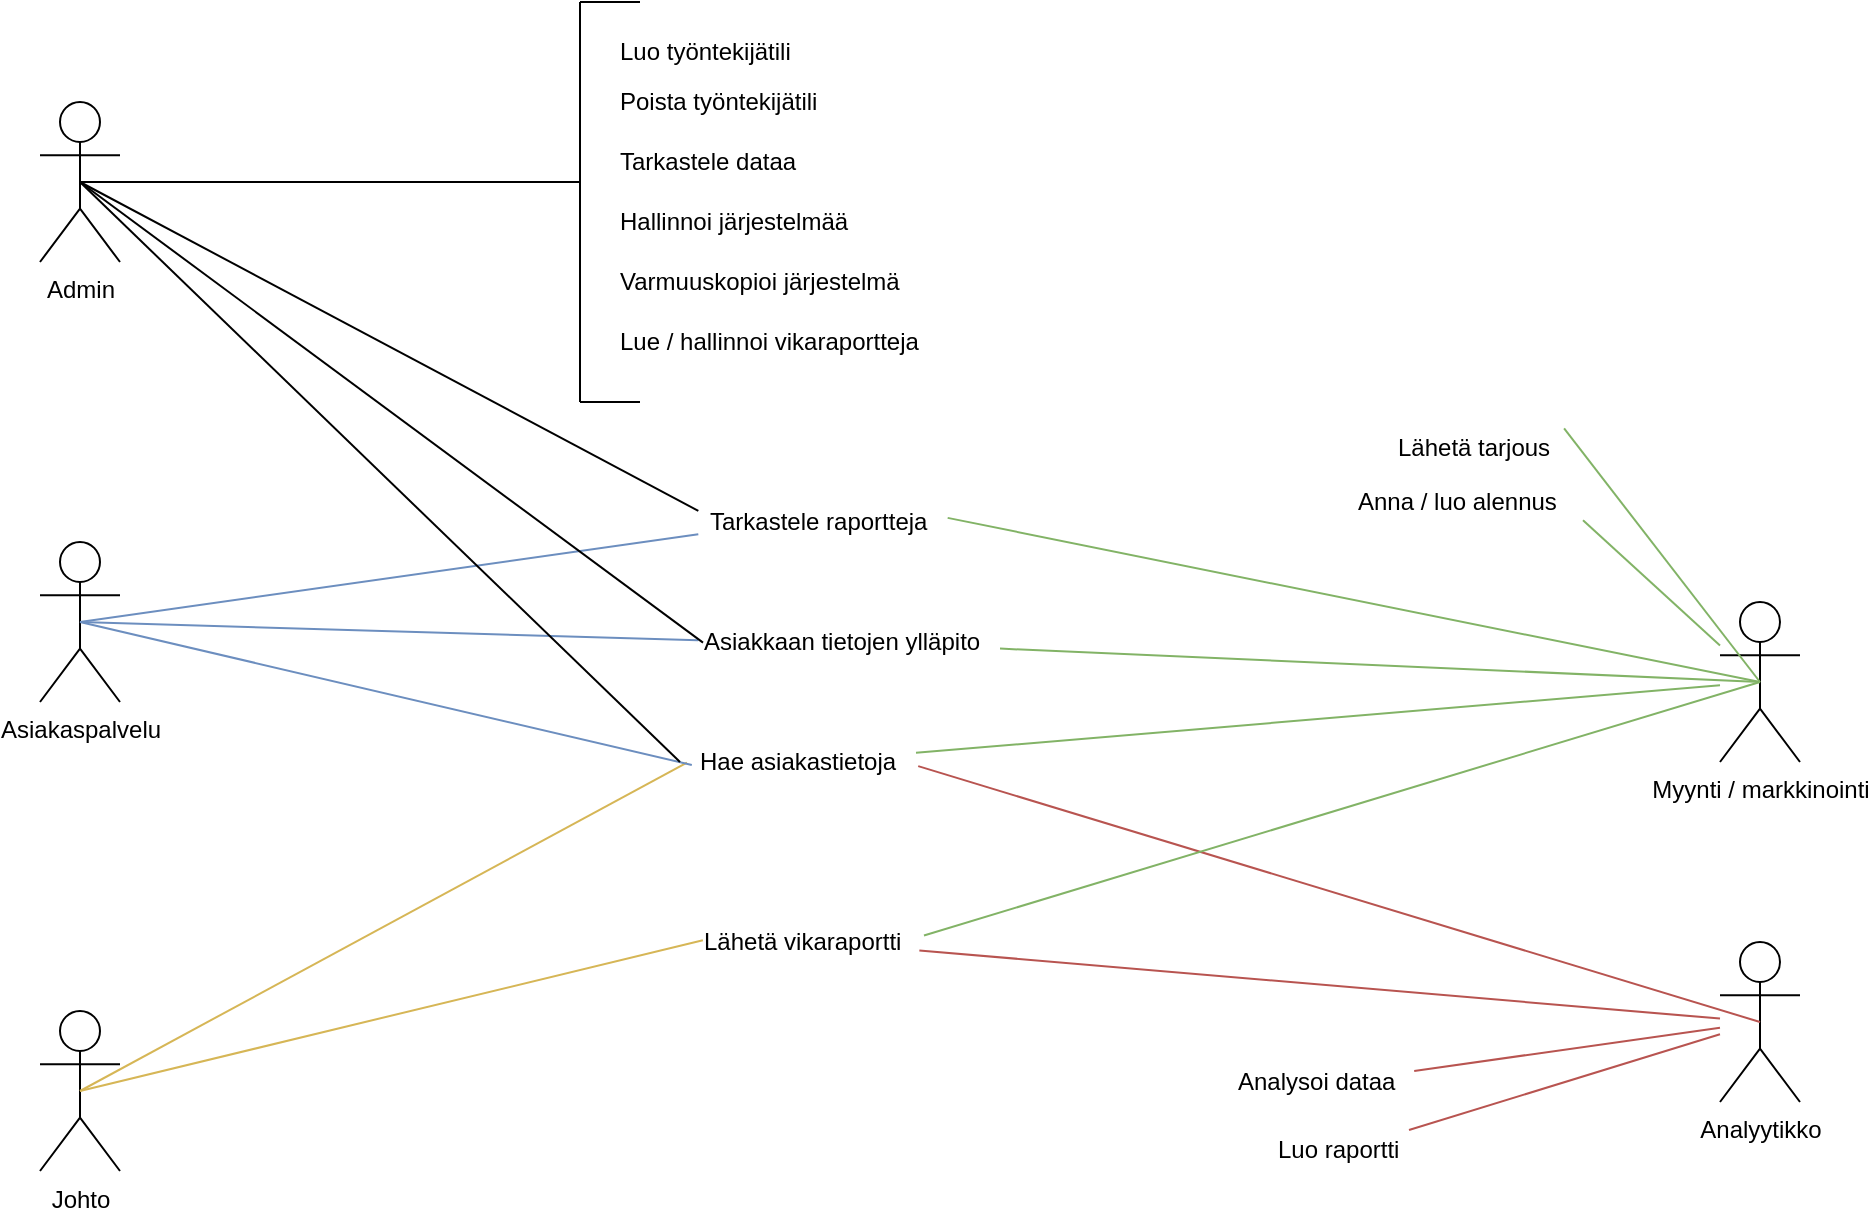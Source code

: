 <mxfile version="10.5.9" type="github"><diagram id="R-LDhE7ijA6waS7T3YuV" name="Page-1"><mxGraphModel dx="2015" dy="665" grid="1" gridSize="10" guides="1" tooltips="1" connect="1" arrows="1" fold="1" page="1" pageScale="1" pageWidth="827" pageHeight="1169" math="0" shadow="0"><root><mxCell id="0"/><mxCell id="1" parent="0"/><mxCell id="fAEzrdL-kEsFR8xf18nn-1" value="Admin" style="shape=umlActor;verticalLabelPosition=bottom;labelBackgroundColor=#ffffff;verticalAlign=top;html=1;outlineConnect=0;" vertex="1" parent="1"><mxGeometry x="-130" y="60" width="40" height="80" as="geometry"/></mxCell><mxCell id="fAEzrdL-kEsFR8xf18nn-2" value="Asiakaspalvelu" style="shape=umlActor;verticalLabelPosition=bottom;labelBackgroundColor=#ffffff;verticalAlign=top;html=1;outlineConnect=0;" vertex="1" parent="1"><mxGeometry x="-130" y="280" width="40" height="80" as="geometry"/></mxCell><mxCell id="fAEzrdL-kEsFR8xf18nn-5" value="Myynti / markkinointi" style="shape=umlActor;verticalLabelPosition=bottom;labelBackgroundColor=#ffffff;verticalAlign=top;html=1;outlineConnect=0;" vertex="1" parent="1"><mxGeometry x="710" y="310" width="40" height="80" as="geometry"/></mxCell><mxCell id="fAEzrdL-kEsFR8xf18nn-6" value="Analyytikko" style="shape=umlActor;verticalLabelPosition=bottom;labelBackgroundColor=#ffffff;verticalAlign=top;html=1;outlineConnect=0;" vertex="1" parent="1"><mxGeometry x="710" y="480" width="40" height="80" as="geometry"/></mxCell><mxCell id="fAEzrdL-kEsFR8xf18nn-16" value="Johto" style="shape=umlActor;verticalLabelPosition=bottom;labelBackgroundColor=#ffffff;verticalAlign=top;html=1;outlineConnect=0;" vertex="1" parent="1"><mxGeometry x="-130" y="514.5" width="40" height="80" as="geometry"/></mxCell><mxCell id="fAEzrdL-kEsFR8xf18nn-17" value="&lt;div&gt;Luo työntekijätili&lt;/div&gt;&lt;div&gt;&lt;br&gt;&lt;/div&gt;" style="text;html=1;resizable=0;points=[];autosize=1;align=left;verticalAlign=top;spacingTop=-4;" vertex="1" parent="1"><mxGeometry x="158" y="25" width="100" height="30" as="geometry"/></mxCell><mxCell id="fAEzrdL-kEsFR8xf18nn-18" value="Poista työntekijätili" style="text;html=1;resizable=0;points=[];autosize=1;align=left;verticalAlign=top;spacingTop=-4;" vertex="1" parent="1"><mxGeometry x="158" y="50" width="110" height="20" as="geometry"/></mxCell><mxCell id="fAEzrdL-kEsFR8xf18nn-19" value="Tarkastele dataa" style="text;html=1;resizable=0;points=[];autosize=1;align=left;verticalAlign=top;spacingTop=-4;" vertex="1" parent="1"><mxGeometry x="158" y="80" width="100" height="20" as="geometry"/></mxCell><mxCell id="fAEzrdL-kEsFR8xf18nn-20" value="Hallinnoi järjestelmää" style="text;html=1;resizable=0;points=[];autosize=1;align=left;verticalAlign=top;spacingTop=-4;" vertex="1" parent="1"><mxGeometry x="158" y="110" width="130" height="20" as="geometry"/></mxCell><mxCell id="fAEzrdL-kEsFR8xf18nn-21" value="Varmuuskopioi järjestelmä" style="text;html=1;resizable=0;points=[];autosize=1;align=left;verticalAlign=top;spacingTop=-4;" vertex="1" parent="1"><mxGeometry x="158" y="140" width="150" height="20" as="geometry"/></mxCell><mxCell id="fAEzrdL-kEsFR8xf18nn-22" value="Lue / hallinnoi vikaraportteja" style="text;html=1;resizable=0;points=[];autosize=1;align=left;verticalAlign=top;spacingTop=-4;" vertex="1" parent="1"><mxGeometry x="158" y="170" width="160" height="20" as="geometry"/></mxCell><mxCell id="fAEzrdL-kEsFR8xf18nn-23" value="Hae asiakastietoja" style="text;html=1;resizable=0;points=[];autosize=1;align=left;verticalAlign=top;spacingTop=-4;" vertex="1" parent="1"><mxGeometry x="198" y="380" width="110" height="20" as="geometry"/></mxCell><mxCell id="fAEzrdL-kEsFR8xf18nn-24" value="Asiakkaan tietojen ylläpito" style="text;html=1;resizable=0;points=[];autosize=1;align=left;verticalAlign=top;spacingTop=-4;" vertex="1" parent="1"><mxGeometry x="200" y="320" width="150" height="20" as="geometry"/></mxCell><mxCell id="fAEzrdL-kEsFR8xf18nn-25" value="Lähetä tarjous" style="text;html=1;resizable=0;points=[];autosize=1;align=left;verticalAlign=top;spacingTop=-4;" vertex="1" parent="1"><mxGeometry x="547" y="223" width="90" height="20" as="geometry"/></mxCell><mxCell id="fAEzrdL-kEsFR8xf18nn-26" value="Anna / luo alennus" style="text;html=1;resizable=0;points=[];autosize=1;align=left;verticalAlign=top;spacingTop=-4;" vertex="1" parent="1"><mxGeometry x="527" y="250" width="110" height="20" as="geometry"/></mxCell><mxCell id="fAEzrdL-kEsFR8xf18nn-27" value="Analysoi dataa" style="text;html=1;resizable=0;points=[];autosize=1;align=left;verticalAlign=top;spacingTop=-4;" vertex="1" parent="1"><mxGeometry x="467" y="540" width="90" height="20" as="geometry"/></mxCell><mxCell id="fAEzrdL-kEsFR8xf18nn-28" value="Luo raportti" style="text;html=1;resizable=0;points=[];autosize=1;align=left;verticalAlign=top;spacingTop=-4;" vertex="1" parent="1"><mxGeometry x="487" y="574" width="70" height="20" as="geometry"/></mxCell><mxCell id="fAEzrdL-kEsFR8xf18nn-29" value="Lähetä vikaraportti" style="text;html=1;resizable=0;points=[];autosize=1;align=left;verticalAlign=top;spacingTop=-4;" vertex="1" parent="1"><mxGeometry x="200" y="470" width="110" height="20" as="geometry"/></mxCell><mxCell id="fAEzrdL-kEsFR8xf18nn-30" value="" style="endArrow=none;html=1;exitX=1.001;exitY=0.224;exitDx=0;exitDy=0;exitPerimeter=0;fillColor=#f8cecc;strokeColor=#b85450;" edge="1" parent="1" source="fAEzrdL-kEsFR8xf18nn-27" target="fAEzrdL-kEsFR8xf18nn-6"><mxGeometry width="50" height="50" relative="1" as="geometry"><mxPoint x="557" y="520" as="sourcePoint"/><mxPoint x="607" y="470" as="targetPoint"/></mxGeometry></mxCell><mxCell id="fAEzrdL-kEsFR8xf18nn-31" value="" style="endArrow=none;html=1;fillColor=#f8cecc;strokeColor=#b85450;" edge="1" parent="1" source="fAEzrdL-kEsFR8xf18nn-28" target="fAEzrdL-kEsFR8xf18nn-6"><mxGeometry width="50" height="50" relative="1" as="geometry"><mxPoint x="590" y="630" as="sourcePoint"/><mxPoint x="450" y="570" as="targetPoint"/></mxGeometry></mxCell><mxCell id="fAEzrdL-kEsFR8xf18nn-32" value="" style="endArrow=none;html=1;exitX=0.997;exitY=0.712;exitDx=0;exitDy=0;exitPerimeter=0;fillColor=#f8cecc;strokeColor=#b85450;" edge="1" parent="1" source="fAEzrdL-kEsFR8xf18nn-29" target="fAEzrdL-kEsFR8xf18nn-6"><mxGeometry width="50" height="50" relative="1" as="geometry"><mxPoint x="452" y="459" as="sourcePoint"/><mxPoint x="502" y="409" as="targetPoint"/></mxGeometry></mxCell><mxCell id="fAEzrdL-kEsFR8xf18nn-33" value="" style="endArrow=none;html=1;entryX=0.5;entryY=0.5;entryDx=0;entryDy=0;entryPerimeter=0;exitX=1.01;exitY=0.603;exitDx=0;exitDy=0;exitPerimeter=0;fillColor=#f8cecc;strokeColor=#b85450;" edge="1" parent="1" source="fAEzrdL-kEsFR8xf18nn-23" target="fAEzrdL-kEsFR8xf18nn-6"><mxGeometry width="50" height="50" relative="1" as="geometry"><mxPoint x="452" y="409" as="sourcePoint"/><mxPoint x="502" y="359" as="targetPoint"/></mxGeometry></mxCell><mxCell id="fAEzrdL-kEsFR8xf18nn-34" value="" style="endArrow=none;html=1;entryX=0.5;entryY=0.5;entryDx=0;entryDy=0;entryPerimeter=0;exitX=0.945;exitY=0.012;exitDx=0;exitDy=0;exitPerimeter=0;fillColor=#d5e8d4;strokeColor=#82b366;" edge="1" parent="1" source="fAEzrdL-kEsFR8xf18nn-25" target="fAEzrdL-kEsFR8xf18nn-5"><mxGeometry width="50" height="50" relative="1" as="geometry"><mxPoint x="567" y="370" as="sourcePoint"/><mxPoint x="617" y="320" as="targetPoint"/></mxGeometry></mxCell><mxCell id="fAEzrdL-kEsFR8xf18nn-35" value="" style="endArrow=none;html=1;exitX=1.041;exitY=0.956;exitDx=0;exitDy=0;exitPerimeter=0;fillColor=#d5e8d4;strokeColor=#82b366;" edge="1" parent="1" source="fAEzrdL-kEsFR8xf18nn-26" target="fAEzrdL-kEsFR8xf18nn-5"><mxGeometry width="50" height="50" relative="1" as="geometry"><mxPoint x="420" y="325" as="sourcePoint"/><mxPoint x="470" y="275" as="targetPoint"/></mxGeometry></mxCell><mxCell id="fAEzrdL-kEsFR8xf18nn-36" value="" style="endArrow=none;html=1;entryX=0.5;entryY=0.5;entryDx=0;entryDy=0;entryPerimeter=0;fillColor=#d5e8d4;strokeColor=#82b366;" edge="1" parent="1" source="fAEzrdL-kEsFR8xf18nn-24" target="fAEzrdL-kEsFR8xf18nn-5"><mxGeometry width="50" height="50" relative="1" as="geometry"><mxPoint x="442" y="345" as="sourcePoint"/><mxPoint x="492" y="295" as="targetPoint"/></mxGeometry></mxCell><mxCell id="fAEzrdL-kEsFR8xf18nn-37" value="" style="endArrow=none;html=1;fillColor=#d5e8d4;strokeColor=#82b366;" edge="1" parent="1" source="fAEzrdL-kEsFR8xf18nn-23" target="fAEzrdL-kEsFR8xf18nn-5"><mxGeometry width="50" height="50" relative="1" as="geometry"><mxPoint x="387.5" y="285" as="sourcePoint"/><mxPoint x="437.5" y="235" as="targetPoint"/></mxGeometry></mxCell><mxCell id="fAEzrdL-kEsFR8xf18nn-38" value="" style="endArrow=none;html=1;entryX=0.5;entryY=0.5;entryDx=0;entryDy=0;entryPerimeter=0;exitX=1.018;exitY=0.338;exitDx=0;exitDy=0;exitPerimeter=0;fillColor=#d5e8d4;strokeColor=#82b366;" edge="1" parent="1" source="fAEzrdL-kEsFR8xf18nn-29" target="fAEzrdL-kEsFR8xf18nn-5"><mxGeometry width="50" height="50" relative="1" as="geometry"><mxPoint x="210" y="570" as="sourcePoint"/><mxPoint x="260" y="520" as="targetPoint"/></mxGeometry></mxCell><mxCell id="fAEzrdL-kEsFR8xf18nn-39" value="" style="endArrow=none;html=1;exitX=0.5;exitY=0.5;exitDx=0;exitDy=0;exitPerimeter=0;entryX=0.013;entryY=0.456;entryDx=0;entryDy=0;entryPerimeter=0;fillColor=#fff2cc;strokeColor=#d6b656;" edge="1" parent="1" source="fAEzrdL-kEsFR8xf18nn-16" target="fAEzrdL-kEsFR8xf18nn-29"><mxGeometry width="50" height="50" relative="1" as="geometry"><mxPoint x="-40" y="594.5" as="sourcePoint"/><mxPoint x="10" y="544.5" as="targetPoint"/></mxGeometry></mxCell><mxCell id="fAEzrdL-kEsFR8xf18nn-40" value="" style="endArrow=none;html=1;exitX=0.5;exitY=0.5;exitDx=0;exitDy=0;exitPerimeter=0;entryX=-0.041;entryY=0.515;entryDx=0;entryDy=0;entryPerimeter=0;fillColor=#fff2cc;strokeColor=#d6b656;" edge="1" parent="1" source="fAEzrdL-kEsFR8xf18nn-16" target="fAEzrdL-kEsFR8xf18nn-23"><mxGeometry width="50" height="50" relative="1" as="geometry"><mxPoint x="-40" y="514.5" as="sourcePoint"/><mxPoint x="10" y="464.5" as="targetPoint"/></mxGeometry></mxCell><mxCell id="fAEzrdL-kEsFR8xf18nn-41" value="Tarkastele raportteja" style="text;html=1;resizable=0;points=[];autosize=1;align=left;verticalAlign=top;spacingTop=-4;" vertex="1" parent="1"><mxGeometry x="203" y="260" width="120" height="20" as="geometry"/></mxCell><mxCell id="fAEzrdL-kEsFR8xf18nn-42" value="" style="endArrow=none;html=1;entryX=0.5;entryY=0.5;entryDx=0;entryDy=0;entryPerimeter=0;exitX=1.007;exitY=0.397;exitDx=0;exitDy=0;exitPerimeter=0;fillColor=#d5e8d4;strokeColor=#82b366;" edge="1" parent="1" source="fAEzrdL-kEsFR8xf18nn-41" target="fAEzrdL-kEsFR8xf18nn-5"><mxGeometry width="50" height="50" relative="1" as="geometry"><mxPoint x="442" y="300" as="sourcePoint"/><mxPoint x="740" y="370" as="targetPoint"/></mxGeometry></mxCell><mxCell id="fAEzrdL-kEsFR8xf18nn-43" value="" style="endArrow=none;html=1;exitX=0.5;exitY=0.5;exitDx=0;exitDy=0;exitPerimeter=0;entryX=-0.006;entryY=0.456;entryDx=0;entryDy=0;entryPerimeter=0;fillColor=#dae8fc;strokeColor=#6c8ebf;" edge="1" parent="1" source="fAEzrdL-kEsFR8xf18nn-2" target="fAEzrdL-kEsFR8xf18nn-24"><mxGeometry width="50" height="50" relative="1" as="geometry"><mxPoint x="-40" y="345" as="sourcePoint"/><mxPoint x="10" y="295" as="targetPoint"/></mxGeometry></mxCell><mxCell id="fAEzrdL-kEsFR8xf18nn-44" value="" style="endArrow=none;html=1;exitX=0.5;exitY=0.5;exitDx=0;exitDy=0;exitPerimeter=0;entryX=-0.019;entryY=0.574;entryDx=0;entryDy=0;entryPerimeter=0;fillColor=#dae8fc;strokeColor=#6c8ebf;" edge="1" parent="1" source="fAEzrdL-kEsFR8xf18nn-2" target="fAEzrdL-kEsFR8xf18nn-23"><mxGeometry width="50" height="50" relative="1" as="geometry"><mxPoint x="-5" y="415" as="sourcePoint"/><mxPoint x="45" y="365" as="targetPoint"/></mxGeometry></mxCell><mxCell id="fAEzrdL-kEsFR8xf18nn-45" value="" style="endArrow=none;html=1;exitX=0.5;exitY=0.5;exitDx=0;exitDy=0;exitPerimeter=0;entryX=-0.032;entryY=0.809;entryDx=0;entryDy=0;entryPerimeter=0;fillColor=#dae8fc;strokeColor=#6c8ebf;" edge="1" parent="1" source="fAEzrdL-kEsFR8xf18nn-2" target="fAEzrdL-kEsFR8xf18nn-41"><mxGeometry width="50" height="50" relative="1" as="geometry"><mxPoint x="15" y="425" as="sourcePoint"/><mxPoint x="190" y="263" as="targetPoint"/></mxGeometry></mxCell><mxCell id="fAEzrdL-kEsFR8xf18nn-46" value="" style="endArrow=none;html=1;exitX=0.5;exitY=0.5;exitDx=0;exitDy=0;exitPerimeter=0;" edge="1" parent="1" source="fAEzrdL-kEsFR8xf18nn-1"><mxGeometry width="50" height="50" relative="1" as="geometry"><mxPoint x="-40" y="130" as="sourcePoint"/><mxPoint x="140" y="100" as="targetPoint"/></mxGeometry></mxCell><mxCell id="fAEzrdL-kEsFR8xf18nn-47" value="" style="endArrow=none;html=1;" edge="1" parent="1"><mxGeometry width="50" height="50" relative="1" as="geometry"><mxPoint x="140" y="210" as="sourcePoint"/><mxPoint x="140" y="10" as="targetPoint"/></mxGeometry></mxCell><mxCell id="fAEzrdL-kEsFR8xf18nn-48" value="" style="endArrow=none;html=1;" edge="1" parent="1"><mxGeometry width="50" height="50" relative="1" as="geometry"><mxPoint x="140" y="210" as="sourcePoint"/><mxPoint x="170" y="210" as="targetPoint"/></mxGeometry></mxCell><mxCell id="fAEzrdL-kEsFR8xf18nn-49" value="" style="endArrow=none;html=1;" edge="1" parent="1"><mxGeometry width="50" height="50" relative="1" as="geometry"><mxPoint x="140" y="10" as="sourcePoint"/><mxPoint x="170" y="10" as="targetPoint"/></mxGeometry></mxCell><mxCell id="fAEzrdL-kEsFR8xf18nn-50" value="" style="endArrow=none;html=1;exitX=0.5;exitY=0.5;exitDx=0;exitDy=0;exitPerimeter=0;entryX=-0.032;entryY=0.221;entryDx=0;entryDy=0;entryPerimeter=0;" edge="1" parent="1" source="fAEzrdL-kEsFR8xf18nn-1" target="fAEzrdL-kEsFR8xf18nn-41"><mxGeometry width="50" height="50" relative="1" as="geometry"><mxPoint x="-50.5" y="170" as="sourcePoint"/><mxPoint x="-0.5" y="120" as="targetPoint"/></mxGeometry></mxCell><mxCell id="fAEzrdL-kEsFR8xf18nn-51" value="" style="endArrow=none;html=1;exitX=0.5;exitY=0.5;exitDx=0;exitDy=0;exitPerimeter=0;entryX=0.01;entryY=0.515;entryDx=0;entryDy=0;entryPerimeter=0;" edge="1" parent="1" source="fAEzrdL-kEsFR8xf18nn-1" target="fAEzrdL-kEsFR8xf18nn-24"><mxGeometry width="50" height="50" relative="1" as="geometry"><mxPoint x="-20" y="210" as="sourcePoint"/><mxPoint x="30" y="160" as="targetPoint"/></mxGeometry></mxCell><mxCell id="fAEzrdL-kEsFR8xf18nn-52" value="" style="endArrow=none;html=1;exitX=0.5;exitY=0.5;exitDx=0;exitDy=0;exitPerimeter=0;" edge="1" parent="1" source="fAEzrdL-kEsFR8xf18nn-1"><mxGeometry width="50" height="50" relative="1" as="geometry"><mxPoint x="-30" y="275" as="sourcePoint"/><mxPoint x="190" y="390" as="targetPoint"/></mxGeometry></mxCell></root></mxGraphModel></diagram></mxfile>
